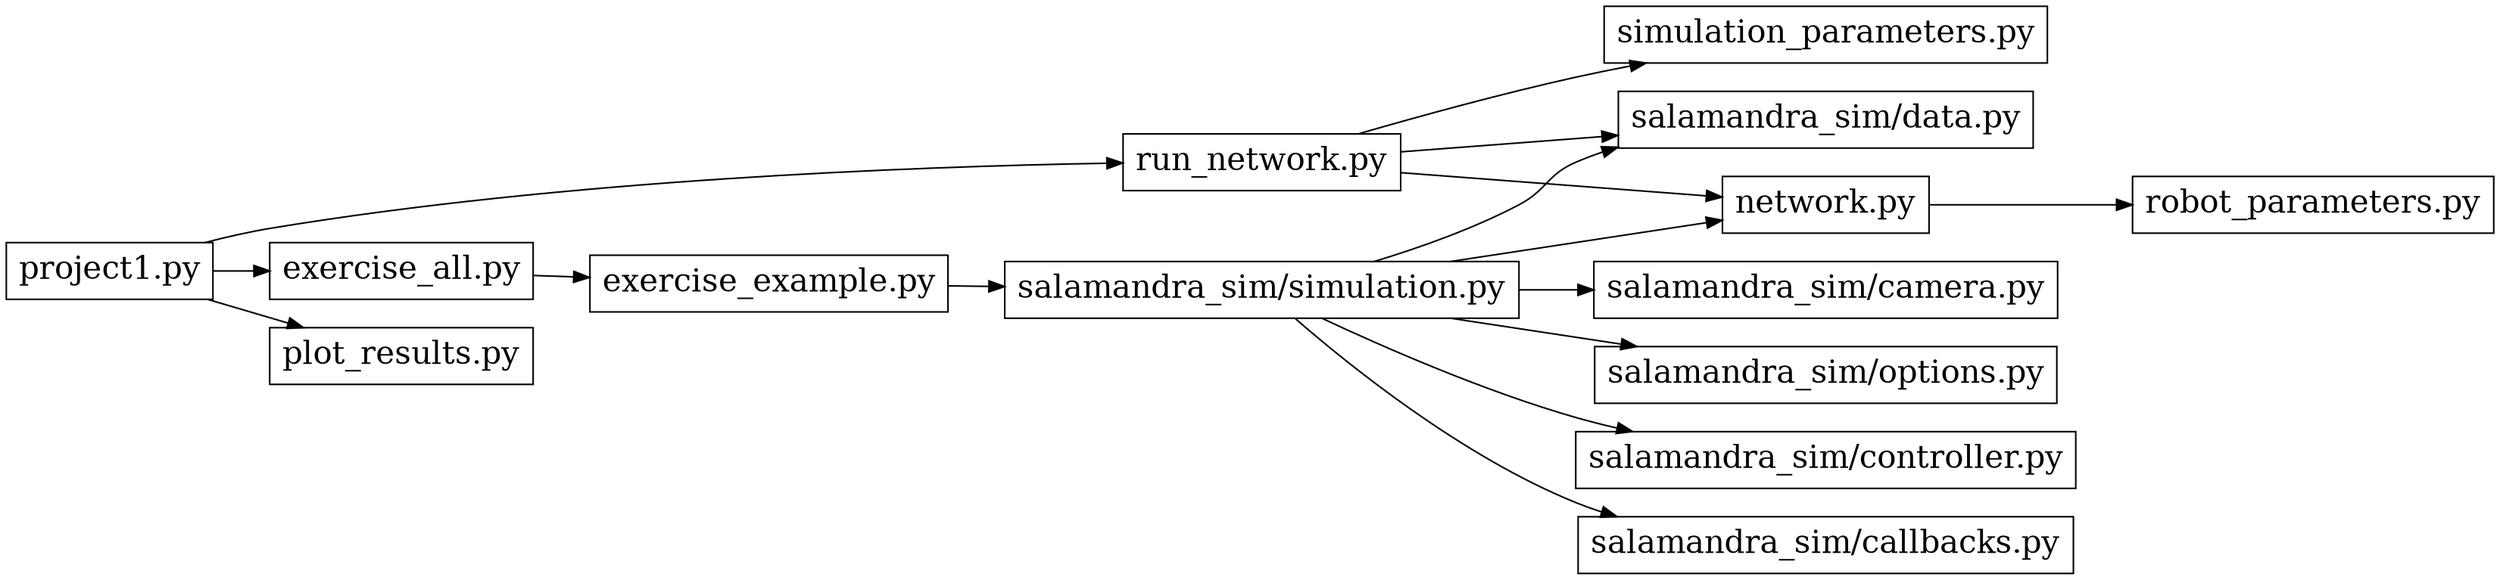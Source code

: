 digraph G {
    graph[rankdir=LR, center=true]
    node [
          color="black",
          fontsize=20,
          shape=box
          ]

    "project1.py"->"run_network.py"
    "project1.py"->"exercise_all.py"
    "project1.py"->"plot_results.py"

    "exercise_all.py"->"exercise_example.py"

    "run_network.py"->"network.py"
    "run_network.py"->"simulation_parameters.py"
    "run_network.py"->"salamandra_sim/data.py"

    "network.py"->"robot_parameters.py"

    "exercise_example.py"->"salamandra_sim/simulation.py"

    "salamandra_sim/simulation.py"->"network.py"
    "salamandra_sim/simulation.py"->"salamandra_sim/options.py"
    "salamandra_sim/simulation.py"->"salamandra_sim/data.py"
    "salamandra_sim/simulation.py"->"salamandra_sim/controller.py"
    "salamandra_sim/simulation.py"->"salamandra_sim/callbacks.py"
    "salamandra_sim/simulation.py"->"salamandra_sim/camera.py"

    color=black;
}
